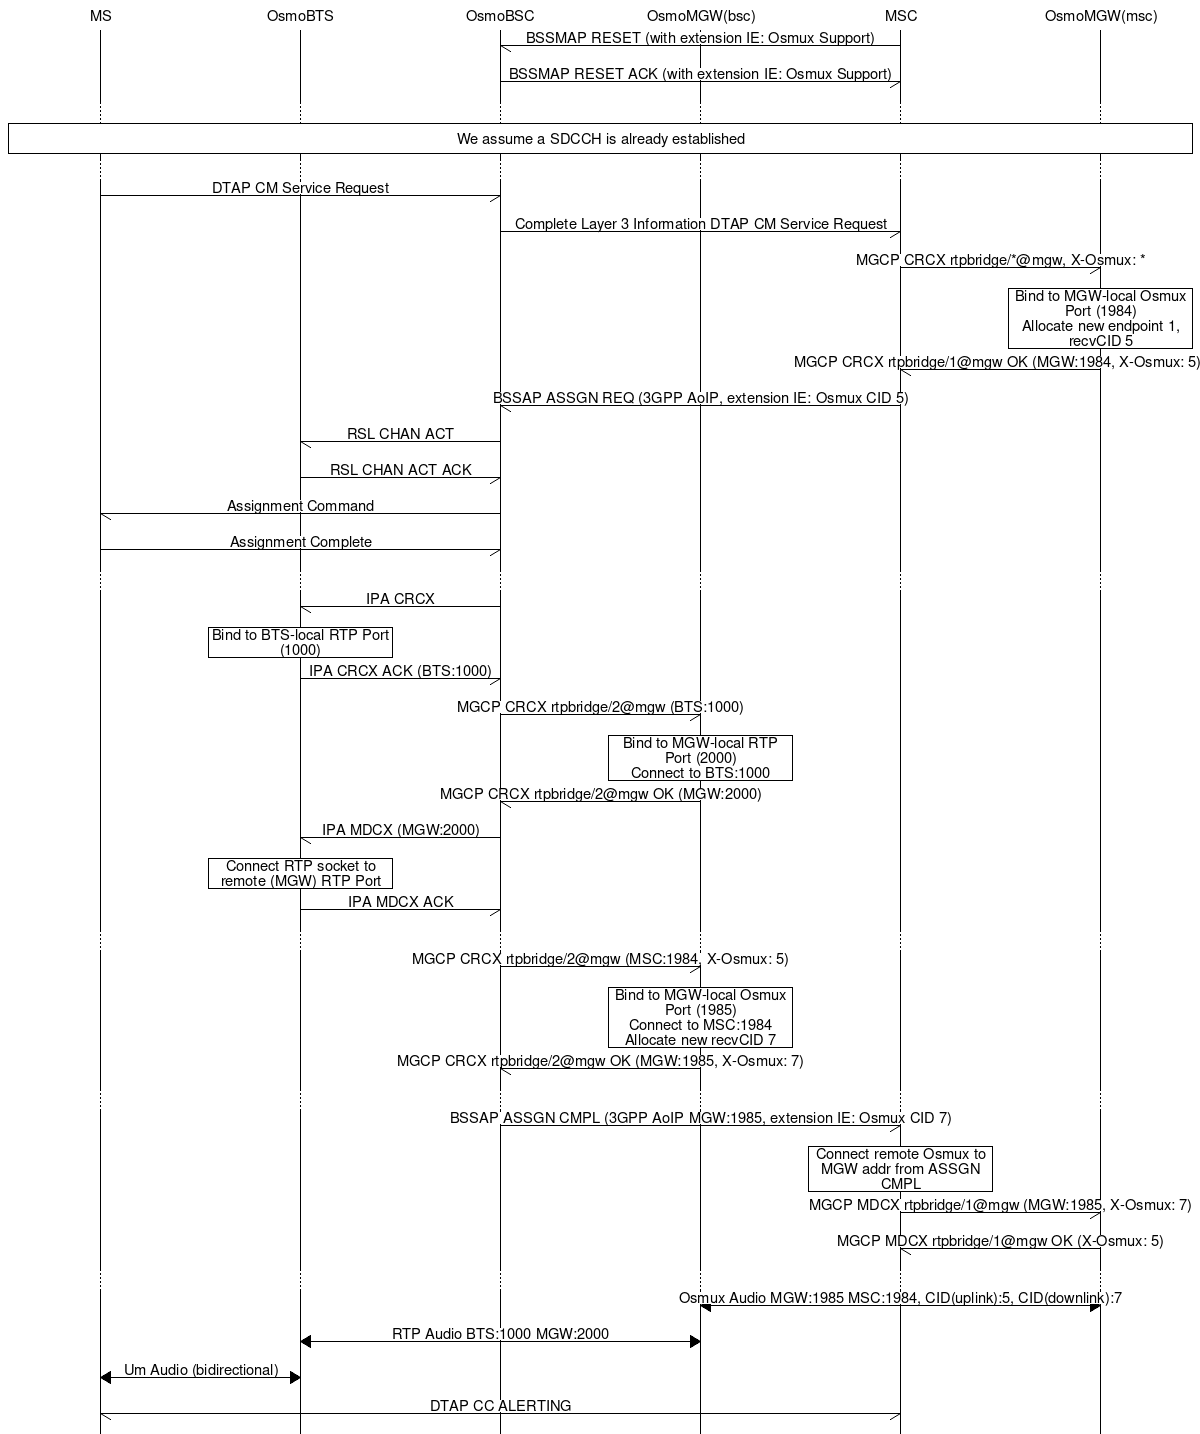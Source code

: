 # MO-call with Osmux enable on 3GPP AoIP
msc {
	hscale=2;
	ms [label="MS"], bts [label="OsmoBTS"], bsc[label="OsmoBSC"], mgw_bsc[label="OsmoMGW(bsc)"], m_sc[label="MSC"], mgw_msc[label="OsmoMGW(msc)"];

	bsc <- m_sc 	[label="BSSMAP RESET (with extension IE: Osmux Support)"];
	bsc -> m_sc 	[label="BSSMAP RESET ACK (with extension IE: Osmux Support)"];
	...;
	ms box mgw_msc	[label="We assume a SDCCH is already established"];
	...;

	ms -> bsc	[label="DTAP CM Service Request"];
	bsc -> m_sc	[label="Complete Layer 3 Information DTAP CM Service Request"];

	# Allocate MGW/MSC Osmux endpoint
	m_sc -> mgw_msc	[label="MGCP CRCX rtpbridge/*@mgw, X-Osmux: *"];
	mgw_msc box mgw_msc	[label="Bind to MGW-local Osmux Port (1984)\nAllocate new endpoint 1, recvCID 5"];
	mgw_msc -> m_sc	[label="MGCP CRCX rtpbridge/1@mgw OK (MGW:1984, X-Osmux: 5)"];

	bsc <- m_sc 	[label="BSSAP ASSGN REQ (3GPP AoIP, extension IE: Osmux CID 5)"];
	bts <- bsc 	[label="RSL CHAN ACT"];
	bts -> bsc 	[label="RSL CHAN ACT ACK"];
	ms <- bsc      [label="Assignment Command"];
	ms -> bsc      [label="Assignment Complete"];
	...;

	# connect BTS RTP with BSC-MGW RTP
	bts <- bsc	[label="IPA CRCX"];
	bts box bts	[label="Bind to BTS-local RTP Port (1000)"];
	bts -> bsc	[label="IPA CRCX ACK (BTS:1000)"];
	bsc -> mgw_bsc	[label="MGCP CRCX rtpbridge/2@mgw (BTS:1000)"];
	mgw_bsc box mgw_bsc	[label="Bind to MGW-local RTP Port (2000)\nConnect to BTS:1000"];
	bsc <- mgw_bsc	[label="MGCP CRCX rtpbridge/2@mgw OK (MGW:2000)"];
	bts <- bsc	[label="IPA MDCX (MGW:2000)"];
	bts box bts	[label="Connect RTP socket to remote (MGW) RTP Port"];
	bts -> bsc	[label="IPA MDCX ACK"];
	...;

	mgw_bsc <- bsc	[label="MGCP CRCX rtpbridge/2@mgw (MSC:1984, X-Osmux: 5)"];
	mgw_bsc box mgw_bsc	[label="Bind to MGW-local Osmux Port (1985)\nConnect to MSC:1984\nAllocate new recvCID 7"];
	mgw_bsc -> bsc	[label="MGCP CRCX rtpbridge/2@mgw OK (MGW:1985, X-Osmux: 7)"];
	...;

	bsc -> m_sc	[label="BSSAP ASSGN CMPL (3GPP AoIP MGW:1985, extension IE: Osmux CID 7)"];
	m_sc box m_sc	[label="Connect remote Osmux to MGW addr from ASSGN CMPL"];
	m_sc -> mgw_msc	[label="MGCP MDCX rtpbridge/1@mgw (MGW:1985, X-Osmux: 7)"];
	m_sc <- mgw_msc	[label="MGCP MDCX rtpbridge/1@mgw OK (X-Osmux: 5)"];
	...;

	mgw_bsc <=> mgw_msc	[label="Osmux Audio MGW:1985 MSC:1984, CID(uplink):5, CID(downlink):7"];
	bts <=> mgw_bsc	[label="RTP Audio BTS:1000 MGW:2000"];
	ms <=> bts	[label="Um Audio (bidirectional)"];
	ms <-> m_sc	[label="DTAP CC ALERTING"];
}
